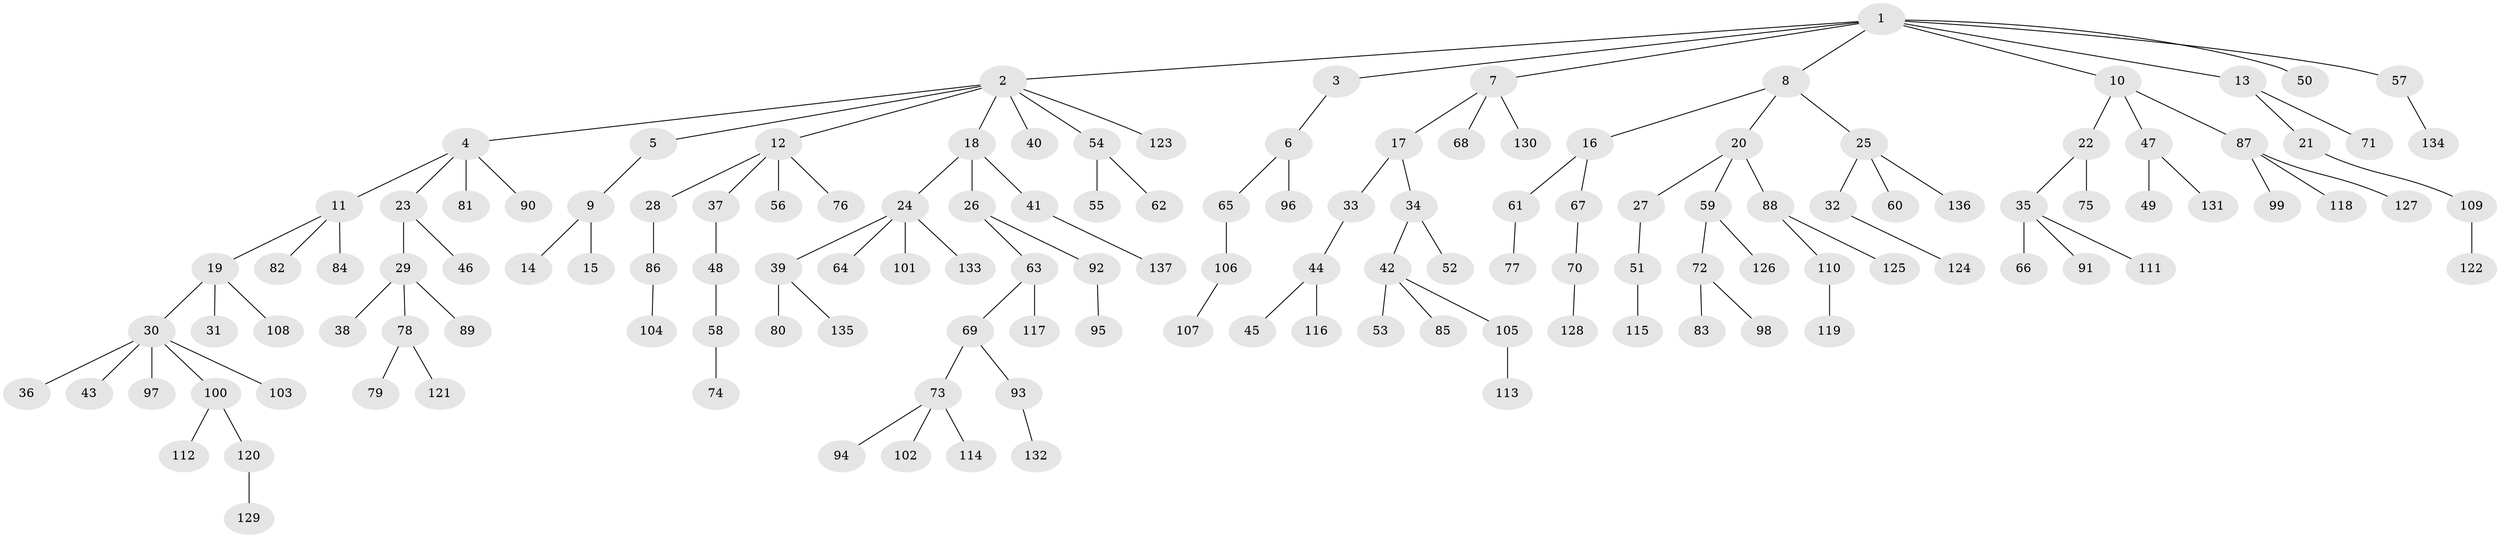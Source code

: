 // Generated by graph-tools (version 1.1) at 2025/15/03/09/25 04:15:38]
// undirected, 137 vertices, 136 edges
graph export_dot {
graph [start="1"]
  node [color=gray90,style=filled];
  1;
  2;
  3;
  4;
  5;
  6;
  7;
  8;
  9;
  10;
  11;
  12;
  13;
  14;
  15;
  16;
  17;
  18;
  19;
  20;
  21;
  22;
  23;
  24;
  25;
  26;
  27;
  28;
  29;
  30;
  31;
  32;
  33;
  34;
  35;
  36;
  37;
  38;
  39;
  40;
  41;
  42;
  43;
  44;
  45;
  46;
  47;
  48;
  49;
  50;
  51;
  52;
  53;
  54;
  55;
  56;
  57;
  58;
  59;
  60;
  61;
  62;
  63;
  64;
  65;
  66;
  67;
  68;
  69;
  70;
  71;
  72;
  73;
  74;
  75;
  76;
  77;
  78;
  79;
  80;
  81;
  82;
  83;
  84;
  85;
  86;
  87;
  88;
  89;
  90;
  91;
  92;
  93;
  94;
  95;
  96;
  97;
  98;
  99;
  100;
  101;
  102;
  103;
  104;
  105;
  106;
  107;
  108;
  109;
  110;
  111;
  112;
  113;
  114;
  115;
  116;
  117;
  118;
  119;
  120;
  121;
  122;
  123;
  124;
  125;
  126;
  127;
  128;
  129;
  130;
  131;
  132;
  133;
  134;
  135;
  136;
  137;
  1 -- 2;
  1 -- 3;
  1 -- 7;
  1 -- 8;
  1 -- 10;
  1 -- 13;
  1 -- 50;
  1 -- 57;
  2 -- 4;
  2 -- 5;
  2 -- 12;
  2 -- 18;
  2 -- 40;
  2 -- 54;
  2 -- 123;
  3 -- 6;
  4 -- 11;
  4 -- 23;
  4 -- 81;
  4 -- 90;
  5 -- 9;
  6 -- 65;
  6 -- 96;
  7 -- 17;
  7 -- 68;
  7 -- 130;
  8 -- 16;
  8 -- 20;
  8 -- 25;
  9 -- 14;
  9 -- 15;
  10 -- 22;
  10 -- 47;
  10 -- 87;
  11 -- 19;
  11 -- 82;
  11 -- 84;
  12 -- 28;
  12 -- 37;
  12 -- 56;
  12 -- 76;
  13 -- 21;
  13 -- 71;
  16 -- 61;
  16 -- 67;
  17 -- 33;
  17 -- 34;
  18 -- 24;
  18 -- 26;
  18 -- 41;
  19 -- 30;
  19 -- 31;
  19 -- 108;
  20 -- 27;
  20 -- 59;
  20 -- 88;
  21 -- 109;
  22 -- 35;
  22 -- 75;
  23 -- 29;
  23 -- 46;
  24 -- 39;
  24 -- 64;
  24 -- 101;
  24 -- 133;
  25 -- 32;
  25 -- 60;
  25 -- 136;
  26 -- 63;
  26 -- 92;
  27 -- 51;
  28 -- 86;
  29 -- 38;
  29 -- 78;
  29 -- 89;
  30 -- 36;
  30 -- 43;
  30 -- 97;
  30 -- 100;
  30 -- 103;
  32 -- 124;
  33 -- 44;
  34 -- 42;
  34 -- 52;
  35 -- 66;
  35 -- 91;
  35 -- 111;
  37 -- 48;
  39 -- 80;
  39 -- 135;
  41 -- 137;
  42 -- 53;
  42 -- 85;
  42 -- 105;
  44 -- 45;
  44 -- 116;
  47 -- 49;
  47 -- 131;
  48 -- 58;
  51 -- 115;
  54 -- 55;
  54 -- 62;
  57 -- 134;
  58 -- 74;
  59 -- 72;
  59 -- 126;
  61 -- 77;
  63 -- 69;
  63 -- 117;
  65 -- 106;
  67 -- 70;
  69 -- 73;
  69 -- 93;
  70 -- 128;
  72 -- 83;
  72 -- 98;
  73 -- 94;
  73 -- 102;
  73 -- 114;
  78 -- 79;
  78 -- 121;
  86 -- 104;
  87 -- 99;
  87 -- 118;
  87 -- 127;
  88 -- 110;
  88 -- 125;
  92 -- 95;
  93 -- 132;
  100 -- 112;
  100 -- 120;
  105 -- 113;
  106 -- 107;
  109 -- 122;
  110 -- 119;
  120 -- 129;
}
